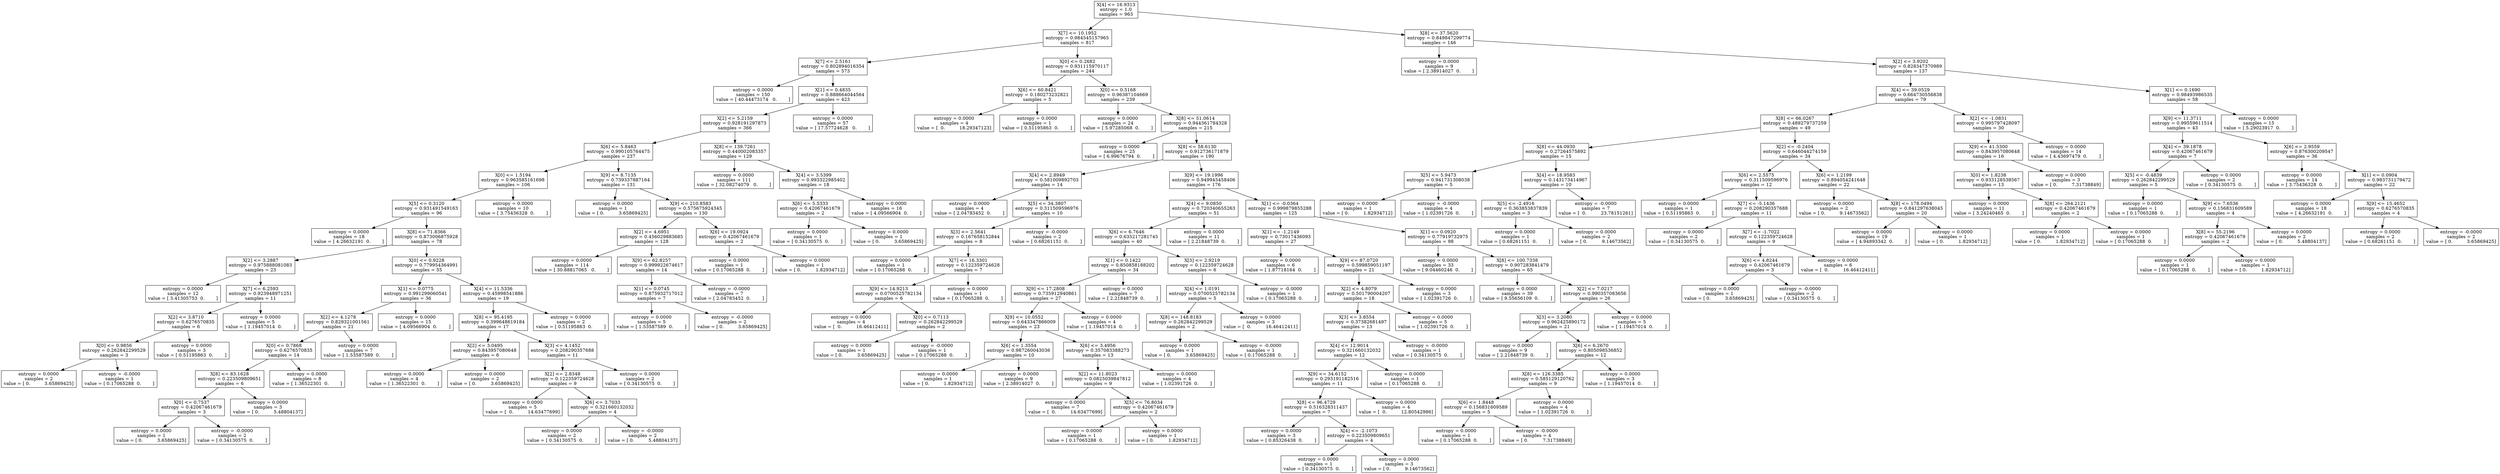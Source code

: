 digraph Tree {
0 [label="X[4] <= 16.9313\nentropy = 1.0\nsamples = 963", shape="box"] ;
1 [label="X[7] <= 10.1952\nentropy = 0.984545157965\nsamples = 817", shape="box"] ;
0 -> 1 ;
2 [label="X[7] <= 2.5161\nentropy = 0.802894016354\nsamples = 573", shape="box"] ;
1 -> 2 ;
3 [label="entropy = 0.0000\nsamples = 150\nvalue = [ 40.44473174   0.        ]", shape="box"] ;
2 -> 3 ;
4 [label="X[1] <= 0.4835\nentropy = 0.888664044564\nsamples = 423", shape="box"] ;
2 -> 4 ;
5 [label="X[2] <= 5.2159\nentropy = 0.928191297873\nsamples = 366", shape="box"] ;
4 -> 5 ;
6 [label="X[6] <= 5.8463\nentropy = 0.990105764475\nsamples = 237", shape="box"] ;
5 -> 6 ;
7 [label="X[0] <= 1.5194\nentropy = 0.963585161698\nsamples = 106", shape="box"] ;
6 -> 7 ;
8 [label="X[5] <= 0.3120\nentropy = 0.931491549163\nsamples = 96", shape="box"] ;
7 -> 8 ;
9 [label="entropy = 0.0000\nsamples = 18\nvalue = [ 4.26632191  0.        ]", shape="box"] ;
8 -> 9 ;
10 [label="X[8] <= 71.8366\nentropy = 0.873006875928\nsamples = 78", shape="box"] ;
8 -> 10 ;
11 [label="X[2] <= 3.2887\nentropy = 0.975888081083\nsamples = 23", shape="box"] ;
10 -> 11 ;
12 [label="entropy = 0.0000\nsamples = 12\nvalue = [ 3.41305753  0.        ]", shape="box"] ;
11 -> 12 ;
13 [label="X[7] <= 6.2593\nentropy = 0.923948971251\nsamples = 11", shape="box"] ;
11 -> 13 ;
14 [label="X[2] <= 3.8710\nentropy = 0.6276570835\nsamples = 6", shape="box"] ;
13 -> 14 ;
15 [label="X[0] <= 0.9856\nentropy = 0.262842299529\nsamples = 3", shape="box"] ;
14 -> 15 ;
16 [label="entropy = 0.0000\nsamples = 2\nvalue = [ 0.          3.65869425]", shape="box"] ;
15 -> 16 ;
17 [label="entropy = -0.0000\nsamples = 1\nvalue = [ 0.17065288  0.        ]", shape="box"] ;
15 -> 17 ;
18 [label="entropy = 0.0000\nsamples = 3\nvalue = [ 0.51195863  0.        ]", shape="box"] ;
14 -> 18 ;
19 [label="entropy = 0.0000\nsamples = 5\nvalue = [ 1.19457014  0.        ]", shape="box"] ;
13 -> 19 ;
20 [label="X[0] <= 0.9228\nentropy = 0.779954364991\nsamples = 55", shape="box"] ;
10 -> 20 ;
21 [label="X[1] <= 0.0775\nentropy = 0.991299060541\nsamples = 36", shape="box"] ;
20 -> 21 ;
22 [label="X[2] <= 4.1278\nentropy = 0.829321001561\nsamples = 21", shape="box"] ;
21 -> 22 ;
23 [label="X[0] <= 0.7868\nentropy = 0.6276570835\nsamples = 14", shape="box"] ;
22 -> 23 ;
24 [label="X[8] <= 83.1628\nentropy = 0.223509809651\nsamples = 6", shape="box"] ;
23 -> 24 ;
25 [label="X[0] <= 0.7537\nentropy = 0.42067461679\nsamples = 3", shape="box"] ;
24 -> 25 ;
26 [label="entropy = 0.0000\nsamples = 1\nvalue = [ 0.          3.65869425]", shape="box"] ;
25 -> 26 ;
27 [label="entropy = -0.0000\nsamples = 2\nvalue = [ 0.34130575  0.        ]", shape="box"] ;
25 -> 27 ;
28 [label="entropy = 0.0000\nsamples = 3\nvalue = [ 0.          5.48804137]", shape="box"] ;
24 -> 28 ;
29 [label="entropy = 0.0000\nsamples = 8\nvalue = [ 1.36522301  0.        ]", shape="box"] ;
23 -> 29 ;
30 [label="entropy = 0.0000\nsamples = 7\nvalue = [ 1.53587589  0.        ]", shape="box"] ;
22 -> 30 ;
31 [label="entropy = 0.0000\nsamples = 15\nvalue = [ 4.09566904  0.        ]", shape="box"] ;
21 -> 31 ;
32 [label="X[4] <= 11.5336\nentropy = 0.45998541886\nsamples = 19", shape="box"] ;
20 -> 32 ;
33 [label="X[8] <= 95.4195\nentropy = 0.399648619184\nsamples = 17", shape="box"] ;
32 -> 33 ;
34 [label="X[2] <= 3.0495\nentropy = 0.843957080648\nsamples = 6", shape="box"] ;
33 -> 34 ;
35 [label="entropy = 0.0000\nsamples = 4\nvalue = [ 1.36522301  0.        ]", shape="box"] ;
34 -> 35 ;
36 [label="entropy = 0.0000\nsamples = 2\nvalue = [ 0.          3.65869425]", shape="box"] ;
34 -> 36 ;
37 [label="X[3] <= 4.1452\nentropy = 0.208290357688\nsamples = 11", shape="box"] ;
33 -> 37 ;
38 [label="X[2] <= 2.8348\nentropy = 0.122359724628\nsamples = 9", shape="box"] ;
37 -> 38 ;
39 [label="entropy = 0.0000\nsamples = 5\nvalue = [  0.          14.63477699]", shape="box"] ;
38 -> 39 ;
40 [label="X[6] <= 3.7033\nentropy = 0.321660132032\nsamples = 4", shape="box"] ;
38 -> 40 ;
41 [label="entropy = 0.0000\nsamples = 2\nvalue = [ 0.34130575  0.        ]", shape="box"] ;
40 -> 41 ;
42 [label="entropy = -0.0000\nsamples = 2\nvalue = [ 0.          5.48804137]", shape="box"] ;
40 -> 42 ;
43 [label="entropy = 0.0000\nsamples = 2\nvalue = [ 0.34130575  0.        ]", shape="box"] ;
37 -> 43 ;
44 [label="entropy = 0.0000\nsamples = 2\nvalue = [ 0.51195863  0.        ]", shape="box"] ;
32 -> 44 ;
45 [label="entropy = 0.0000\nsamples = 10\nvalue = [ 3.75436328  0.        ]", shape="box"] ;
7 -> 45 ;
46 [label="X[9] <= 8.7135\nentropy = 0.739337887164\nsamples = 131", shape="box"] ;
6 -> 46 ;
47 [label="entropy = 0.0000\nsamples = 1\nvalue = [ 0.          3.65869425]", shape="box"] ;
46 -> 47 ;
48 [label="X[9] <= 210.8583\nentropy = 0.575675924345\nsamples = 130", shape="box"] ;
46 -> 48 ;
49 [label="X[2] <= 4.6951\nentropy = 0.456029883685\nsamples = 128", shape="box"] ;
48 -> 49 ;
50 [label="entropy = 0.0000\nsamples = 114\nvalue = [ 30.88817065   0.        ]", shape="box"] ;
49 -> 50 ;
51 [label="X[9] <= 62.8257\nentropy = 0.999922674617\nsamples = 14", shape="box"] ;
49 -> 51 ;
52 [label="X[1] <= 0.0745\nentropy = 0.875932717012\nsamples = 7", shape="box"] ;
51 -> 52 ;
53 [label="entropy = 0.0000\nsamples = 5\nvalue = [ 1.53587589  0.        ]", shape="box"] ;
52 -> 53 ;
54 [label="entropy = -0.0000\nsamples = 2\nvalue = [ 0.          3.65869425]", shape="box"] ;
52 -> 54 ;
55 [label="entropy = -0.0000\nsamples = 7\nvalue = [ 2.04783452  0.        ]", shape="box"] ;
51 -> 55 ;
56 [label="X[6] <= 19.0924\nentropy = 0.42067461679\nsamples = 2", shape="box"] ;
48 -> 56 ;
57 [label="entropy = 0.0000\nsamples = 1\nvalue = [ 0.17065288  0.        ]", shape="box"] ;
56 -> 57 ;
58 [label="entropy = 0.0000\nsamples = 1\nvalue = [ 0.          1.82934712]", shape="box"] ;
56 -> 58 ;
59 [label="X[8] <= 139.7261\nentropy = 0.440002083357\nsamples = 129", shape="box"] ;
5 -> 59 ;
60 [label="entropy = 0.0000\nsamples = 111\nvalue = [ 32.08274079   0.        ]", shape="box"] ;
59 -> 60 ;
61 [label="X[4] <= 3.5399\nentropy = 0.993322985402\nsamples = 18", shape="box"] ;
59 -> 61 ;
62 [label="X[6] <= 5.5333\nentropy = 0.42067461679\nsamples = 2", shape="box"] ;
61 -> 62 ;
63 [label="entropy = 0.0000\nsamples = 1\nvalue = [ 0.34130575  0.        ]", shape="box"] ;
62 -> 63 ;
64 [label="entropy = 0.0000\nsamples = 1\nvalue = [ 0.          3.65869425]", shape="box"] ;
62 -> 64 ;
65 [label="entropy = 0.0000\nsamples = 16\nvalue = [ 4.09566904  0.        ]", shape="box"] ;
61 -> 65 ;
66 [label="entropy = 0.0000\nsamples = 57\nvalue = [ 17.57724628   0.        ]", shape="box"] ;
4 -> 66 ;
67 [label="X[0] <= 0.2682\nentropy = 0.931115970117\nsamples = 244", shape="box"] ;
1 -> 67 ;
68 [label="X[6] <= 60.8421\nentropy = 0.180273232821\nsamples = 5", shape="box"] ;
67 -> 68 ;
69 [label="entropy = 0.0000\nsamples = 4\nvalue = [  0.          18.29347123]", shape="box"] ;
68 -> 69 ;
70 [label="entropy = 0.0000\nsamples = 1\nvalue = [ 0.51195863  0.        ]", shape="box"] ;
68 -> 70 ;
71 [label="X[0] <= 0.5168\nentropy = 0.96387104669\nsamples = 239", shape="box"] ;
67 -> 71 ;
72 [label="entropy = 0.0000\nsamples = 24\nvalue = [ 5.97285068  0.        ]", shape="box"] ;
71 -> 72 ;
73 [label="X[8] <= 51.0614\nentropy = 0.944361784328\nsamples = 215", shape="box"] ;
71 -> 73 ;
74 [label="entropy = 0.0000\nsamples = 25\nvalue = [ 6.99676794  0.        ]", shape="box"] ;
73 -> 74 ;
75 [label="X[8] <= 58.6130\nentropy = 0.912736171879\nsamples = 190", shape="box"] ;
73 -> 75 ;
76 [label="X[4] <= 2.8949\nentropy = 0.581009892703\nsamples = 14", shape="box"] ;
75 -> 76 ;
77 [label="entropy = 0.0000\nsamples = 4\nvalue = [ 2.04783452  0.        ]", shape="box"] ;
76 -> 77 ;
78 [label="X[5] <= 34.3807\nentropy = 0.311509596976\nsamples = 10", shape="box"] ;
76 -> 78 ;
79 [label="X[3] <= 2.5641\nentropy = 0.167658152844\nsamples = 8", shape="box"] ;
78 -> 79 ;
80 [label="entropy = 0.0000\nsamples = 1\nvalue = [ 0.17065288  0.        ]", shape="box"] ;
79 -> 80 ;
81 [label="X[7] <= 16.3301\nentropy = 0.122359724628\nsamples = 7", shape="box"] ;
79 -> 81 ;
82 [label="X[9] <= 14.9213\nentropy = 0.0700525782134\nsamples = 6", shape="box"] ;
81 -> 82 ;
83 [label="entropy = 0.0000\nsamples = 4\nvalue = [  0.          16.46412411]", shape="box"] ;
82 -> 83 ;
84 [label="X[0] <= 0.7113\nentropy = 0.262842299529\nsamples = 2", shape="box"] ;
82 -> 84 ;
85 [label="entropy = 0.0000\nsamples = 1\nvalue = [ 0.          3.65869425]", shape="box"] ;
84 -> 85 ;
86 [label="entropy = -0.0000\nsamples = 1\nvalue = [ 0.17065288  0.        ]", shape="box"] ;
84 -> 86 ;
87 [label="entropy = 0.0000\nsamples = 1\nvalue = [ 0.17065288  0.        ]", shape="box"] ;
81 -> 87 ;
88 [label="entropy = -0.0000\nsamples = 2\nvalue = [ 0.68261151  0.        ]", shape="box"] ;
78 -> 88 ;
89 [label="X[9] <= 19.1996\nentropy = 0.949945458406\nsamples = 176", shape="box"] ;
75 -> 89 ;
90 [label="X[4] <= 9.0850\nentropy = 0.720340655263\nsamples = 51", shape="box"] ;
89 -> 90 ;
91 [label="X[6] <= 6.7646\nentropy = 0.635217281745\nsamples = 40", shape="box"] ;
90 -> 91 ;
92 [label="X[1] <= 0.1422\nentropy = 0.850858188202\nsamples = 34", shape="box"] ;
91 -> 92 ;
93 [label="X[9] <= 17.2808\nentropy = 0.735912940861\nsamples = 27", shape="box"] ;
92 -> 93 ;
94 [label="X[9] <= 10.0552\nentropy = 0.643347866009\nsamples = 23", shape="box"] ;
93 -> 94 ;
95 [label="X[6] <= 1.3554\nentropy = 0.987260043036\nsamples = 10", shape="box"] ;
94 -> 95 ;
96 [label="entropy = 0.0000\nsamples = 1\nvalue = [ 0.          1.82934712]", shape="box"] ;
95 -> 96 ;
97 [label="entropy = 0.0000\nsamples = 9\nvalue = [ 2.38914027  0.        ]", shape="box"] ;
95 -> 97 ;
98 [label="X[6] <= 3.4956\nentropy = 0.357083388273\nsamples = 13", shape="box"] ;
94 -> 98 ;
99 [label="X[2] <= 11.8023\nentropy = 0.0825039847812\nsamples = 9", shape="box"] ;
98 -> 99 ;
100 [label="entropy = 0.0000\nsamples = 7\nvalue = [  0.          14.63477699]", shape="box"] ;
99 -> 100 ;
101 [label="X[5] <= 76.8034\nentropy = 0.42067461679\nsamples = 2", shape="box"] ;
99 -> 101 ;
102 [label="entropy = 0.0000\nsamples = 1\nvalue = [ 0.17065288  0.        ]", shape="box"] ;
101 -> 102 ;
103 [label="entropy = 0.0000\nsamples = 1\nvalue = [ 0.          1.82934712]", shape="box"] ;
101 -> 103 ;
104 [label="entropy = 0.0000\nsamples = 4\nvalue = [ 1.02391726  0.        ]", shape="box"] ;
98 -> 104 ;
105 [label="entropy = 0.0000\nsamples = 4\nvalue = [ 1.19457014  0.        ]", shape="box"] ;
93 -> 105 ;
106 [label="entropy = 0.0000\nsamples = 7\nvalue = [ 2.21848739  0.        ]", shape="box"] ;
92 -> 106 ;
107 [label="X[3] <= 2.9219\nentropy = 0.122359724628\nsamples = 6", shape="box"] ;
91 -> 107 ;
108 [label="X[4] <= 1.0191\nentropy = 0.0700525782134\nsamples = 5", shape="box"] ;
107 -> 108 ;
109 [label="X[8] <= 148.8183\nentropy = 0.262842299529\nsamples = 2", shape="box"] ;
108 -> 109 ;
110 [label="entropy = 0.0000\nsamples = 1\nvalue = [ 0.          3.65869425]", shape="box"] ;
109 -> 110 ;
111 [label="entropy = -0.0000\nsamples = 1\nvalue = [ 0.17065288  0.        ]", shape="box"] ;
109 -> 111 ;
112 [label="entropy = 0.0000\nsamples = 3\nvalue = [  0.          16.46412411]", shape="box"] ;
108 -> 112 ;
113 [label="entropy = -0.0000\nsamples = 1\nvalue = [ 0.17065288  0.        ]", shape="box"] ;
107 -> 113 ;
114 [label="entropy = 0.0000\nsamples = 11\nvalue = [ 2.21848739  0.        ]", shape="box"] ;
90 -> 114 ;
115 [label="X[1] <= -0.0364\nentropy = 0.999879855288\nsamples = 125", shape="box"] ;
89 -> 115 ;
116 [label="X[1] <= -1.2149\nentropy = 0.73017436093\nsamples = 27", shape="box"] ;
115 -> 116 ;
117 [label="entropy = 0.0000\nsamples = 6\nvalue = [ 1.87718164  0.        ]", shape="box"] ;
116 -> 117 ;
118 [label="X[9] <= 87.0720\nentropy = 0.599859051197\nsamples = 21", shape="box"] ;
116 -> 118 ;
119 [label="X[2] <= 4.8079\nentropy = 0.501790004207\nsamples = 18", shape="box"] ;
118 -> 119 ;
120 [label="X[3] <= 3.8554\nentropy = 0.37382681497\nsamples = 13", shape="box"] ;
119 -> 120 ;
121 [label="X[4] <= 12.9014\nentropy = 0.321660132032\nsamples = 12", shape="box"] ;
120 -> 121 ;
122 [label="X[9] <= 34.6152\nentropy = 0.293191182516\nsamples = 11", shape="box"] ;
121 -> 122 ;
123 [label="X[8] <= 96.4729\nentropy = 0.516328311437\nsamples = 7", shape="box"] ;
122 -> 123 ;
124 [label="entropy = 0.0000\nsamples = 3\nvalue = [ 0.85326438  0.        ]", shape="box"] ;
123 -> 124 ;
125 [label="X[4] <= -2.1073\nentropy = 0.223509809651\nsamples = 4", shape="box"] ;
123 -> 125 ;
126 [label="entropy = 0.0000\nsamples = 1\nvalue = [ 0.34130575  0.        ]", shape="box"] ;
125 -> 126 ;
127 [label="entropy = 0.0000\nsamples = 3\nvalue = [ 0.          9.14673562]", shape="box"] ;
125 -> 127 ;
128 [label="entropy = 0.0000\nsamples = 4\nvalue = [  0.          12.80542986]", shape="box"] ;
122 -> 128 ;
129 [label="entropy = 0.0000\nsamples = 1\nvalue = [ 0.17065288  0.        ]", shape="box"] ;
121 -> 129 ;
130 [label="entropy = -0.0000\nsamples = 1\nvalue = [ 0.34130575  0.        ]", shape="box"] ;
120 -> 130 ;
131 [label="entropy = 0.0000\nsamples = 5\nvalue = [ 1.02391726  0.        ]", shape="box"] ;
119 -> 131 ;
132 [label="entropy = 0.0000\nsamples = 3\nvalue = [ 1.02391726  0.        ]", shape="box"] ;
118 -> 132 ;
133 [label="X[1] <= 0.0920\nentropy = 0.77919732975\nsamples = 98", shape="box"] ;
115 -> 133 ;
134 [label="entropy = 0.0000\nsamples = 33\nvalue = [ 9.04460246  0.        ]", shape="box"] ;
133 -> 134 ;
135 [label="X[8] <= 100.7338\nentropy = 0.907283841479\nsamples = 65", shape="box"] ;
133 -> 135 ;
136 [label="entropy = 0.0000\nsamples = 39\nvalue = [ 9.55656109  0.        ]", shape="box"] ;
135 -> 136 ;
137 [label="X[2] <= 7.0217\nentropy = 0.990357083656\nsamples = 26", shape="box"] ;
135 -> 137 ;
138 [label="X[3] <= 3.2080\nentropy = 0.962425890172\nsamples = 21", shape="box"] ;
137 -> 138 ;
139 [label="entropy = 0.0000\nsamples = 9\nvalue = [ 2.21848739  0.        ]", shape="box"] ;
138 -> 139 ;
140 [label="X[6] <= 6.2670\nentropy = 0.805098536852\nsamples = 12", shape="box"] ;
138 -> 140 ;
141 [label="X[8] <= 126.3385\nentropy = 0.585129120762\nsamples = 9", shape="box"] ;
140 -> 141 ;
142 [label="X[6] <= 1.8448\nentropy = 0.156831609589\nsamples = 5", shape="box"] ;
141 -> 142 ;
143 [label="entropy = 0.0000\nsamples = 1\nvalue = [ 0.17065288  0.        ]", shape="box"] ;
142 -> 143 ;
144 [label="entropy = -0.0000\nsamples = 4\nvalue = [ 0.          7.31738849]", shape="box"] ;
142 -> 144 ;
145 [label="entropy = 0.0000\nsamples = 4\nvalue = [ 1.02391726  0.        ]", shape="box"] ;
141 -> 145 ;
146 [label="entropy = 0.0000\nsamples = 3\nvalue = [ 1.19457014  0.        ]", shape="box"] ;
140 -> 146 ;
147 [label="entropy = 0.0000\nsamples = 5\nvalue = [ 1.19457014  0.        ]", shape="box"] ;
137 -> 147 ;
148 [label="X[8] <= 37.5620\nentropy = 0.849847299774\nsamples = 146", shape="box"] ;
0 -> 148 ;
149 [label="entropy = 0.0000\nsamples = 9\nvalue = [ 2.38914027  0.        ]", shape="box"] ;
148 -> 149 ;
150 [label="X[2] <= 3.9202\nentropy = 0.828347370989\nsamples = 137", shape="box"] ;
148 -> 150 ;
151 [label="X[4] <= 39.0529\nentropy = 0.664730556838\nsamples = 79", shape="box"] ;
150 -> 151 ;
152 [label="X[8] <= 66.0267\nentropy = 0.489279737259\nsamples = 49", shape="box"] ;
151 -> 152 ;
153 [label="X[8] <= 44.0930\nentropy = 0.27264575892\nsamples = 15", shape="box"] ;
152 -> 153 ;
154 [label="X[5] <= 5.9473\nentropy = 0.941731308038\nsamples = 5", shape="box"] ;
153 -> 154 ;
155 [label="entropy = 0.0000\nsamples = 1\nvalue = [ 0.          1.82934712]", shape="box"] ;
154 -> 155 ;
156 [label="entropy = -0.0000\nsamples = 4\nvalue = [ 1.02391726  0.        ]", shape="box"] ;
154 -> 156 ;
157 [label="X[4] <= 18.9583\nentropy = 0.143173414967\nsamples = 10", shape="box"] ;
153 -> 157 ;
158 [label="X[5] <= -2.4916\nentropy = 0.363853837839\nsamples = 3", shape="box"] ;
157 -> 158 ;
159 [label="entropy = 0.0000\nsamples = 1\nvalue = [ 0.68261151  0.        ]", shape="box"] ;
158 -> 159 ;
160 [label="entropy = 0.0000\nsamples = 2\nvalue = [ 0.          9.14673562]", shape="box"] ;
158 -> 160 ;
161 [label="entropy = -0.0000\nsamples = 7\nvalue = [  0.          23.78151261]", shape="box"] ;
157 -> 161 ;
162 [label="X[2] <= -0.2404\nentropy = 0.646044274159\nsamples = 34", shape="box"] ;
152 -> 162 ;
163 [label="X[6] <= 2.5575\nentropy = 0.311509596976\nsamples = 12", shape="box"] ;
162 -> 163 ;
164 [label="entropy = 0.0000\nsamples = 1\nvalue = [ 0.51195863  0.        ]", shape="box"] ;
163 -> 164 ;
165 [label="X[7] <= -5.1436\nentropy = 0.208290357688\nsamples = 11", shape="box"] ;
163 -> 165 ;
166 [label="entropy = 0.0000\nsamples = 2\nvalue = [ 0.34130575  0.        ]", shape="box"] ;
165 -> 166 ;
167 [label="X[7] <= -1.7022\nentropy = 0.122359724628\nsamples = 9", shape="box"] ;
165 -> 167 ;
168 [label="X[6] <= 4.8244\nentropy = 0.42067461679\nsamples = 3", shape="box"] ;
167 -> 168 ;
169 [label="entropy = 0.0000\nsamples = 1\nvalue = [ 0.          3.65869425]", shape="box"] ;
168 -> 169 ;
170 [label="entropy = -0.0000\nsamples = 2\nvalue = [ 0.34130575  0.        ]", shape="box"] ;
168 -> 170 ;
171 [label="entropy = 0.0000\nsamples = 6\nvalue = [  0.          16.46412411]", shape="box"] ;
167 -> 171 ;
172 [label="X[6] <= 1.2199\nentropy = 0.894054241648\nsamples = 22", shape="box"] ;
162 -> 172 ;
173 [label="entropy = 0.0000\nsamples = 2\nvalue = [ 0.          9.14673562]", shape="box"] ;
172 -> 173 ;
174 [label="X[8] <= 178.0494\nentropy = 0.841297638045\nsamples = 20", shape="box"] ;
172 -> 174 ;
175 [label="entropy = 0.0000\nsamples = 19\nvalue = [ 4.94893342  0.        ]", shape="box"] ;
174 -> 175 ;
176 [label="entropy = 0.0000\nsamples = 1\nvalue = [ 0.          1.82934712]", shape="box"] ;
174 -> 176 ;
177 [label="X[2] <= -1.0831\nentropy = 0.995797428097\nsamples = 30", shape="box"] ;
151 -> 177 ;
178 [label="X[9] <= 41.5300\nentropy = 0.843957080648\nsamples = 16", shape="box"] ;
177 -> 178 ;
179 [label="X[0] <= 1.8238\nentropy = 0.933128538567\nsamples = 13", shape="box"] ;
178 -> 179 ;
180 [label="entropy = 0.0000\nsamples = 11\nvalue = [ 3.24240465  0.        ]", shape="box"] ;
179 -> 180 ;
181 [label="X[8] <= 264.2121\nentropy = 0.42067461679\nsamples = 2", shape="box"] ;
179 -> 181 ;
182 [label="entropy = 0.0000\nsamples = 1\nvalue = [ 0.          1.82934712]", shape="box"] ;
181 -> 182 ;
183 [label="entropy = 0.0000\nsamples = 1\nvalue = [ 0.17065288  0.        ]", shape="box"] ;
181 -> 183 ;
184 [label="entropy = 0.0000\nsamples = 3\nvalue = [ 0.          7.31738849]", shape="box"] ;
178 -> 184 ;
185 [label="entropy = 0.0000\nsamples = 14\nvalue = [ 4.43697479  0.        ]", shape="box"] ;
177 -> 185 ;
186 [label="X[1] <= 0.1690\nentropy = 0.98493986535\nsamples = 58", shape="box"] ;
150 -> 186 ;
187 [label="X[9] <= 11.3711\nentropy = 0.99559611514\nsamples = 43", shape="box"] ;
186 -> 187 ;
188 [label="X[4] <= 39.1878\nentropy = 0.42067461679\nsamples = 7", shape="box"] ;
187 -> 188 ;
189 [label="X[5] <= -0.4839\nentropy = 0.262842299529\nsamples = 5", shape="box"] ;
188 -> 189 ;
190 [label="entropy = 0.0000\nsamples = 1\nvalue = [ 0.17065288  0.        ]", shape="box"] ;
189 -> 190 ;
191 [label="X[9] <= 7.6536\nentropy = 0.156831609589\nsamples = 4", shape="box"] ;
189 -> 191 ;
192 [label="X[8] <= 55.2196\nentropy = 0.42067461679\nsamples = 2", shape="box"] ;
191 -> 192 ;
193 [label="entropy = 0.0000\nsamples = 1\nvalue = [ 0.17065288  0.        ]", shape="box"] ;
192 -> 193 ;
194 [label="entropy = 0.0000\nsamples = 1\nvalue = [ 0.          1.82934712]", shape="box"] ;
192 -> 194 ;
195 [label="entropy = 0.0000\nsamples = 2\nvalue = [ 0.          5.48804137]", shape="box"] ;
191 -> 195 ;
196 [label="entropy = 0.0000\nsamples = 2\nvalue = [ 0.34130575  0.        ]", shape="box"] ;
188 -> 196 ;
197 [label="X[6] <= 2.9559\nentropy = 0.876300209547\nsamples = 36", shape="box"] ;
187 -> 197 ;
198 [label="entropy = 0.0000\nsamples = 14\nvalue = [ 3.75436328  0.        ]", shape="box"] ;
197 -> 198 ;
199 [label="X[1] <= 0.0904\nentropy = 0.983731179472\nsamples = 22", shape="box"] ;
197 -> 199 ;
200 [label="entropy = 0.0000\nsamples = 18\nvalue = [ 4.26632191  0.        ]", shape="box"] ;
199 -> 200 ;
201 [label="X[9] <= 15.4652\nentropy = 0.6276570835\nsamples = 4", shape="box"] ;
199 -> 201 ;
202 [label="entropy = 0.0000\nsamples = 2\nvalue = [ 0.68261151  0.        ]", shape="box"] ;
201 -> 202 ;
203 [label="entropy = -0.0000\nsamples = 2\nvalue = [ 0.          3.65869425]", shape="box"] ;
201 -> 203 ;
204 [label="entropy = 0.0000\nsamples = 15\nvalue = [ 5.29023917  0.        ]", shape="box"] ;
186 -> 204 ;
}